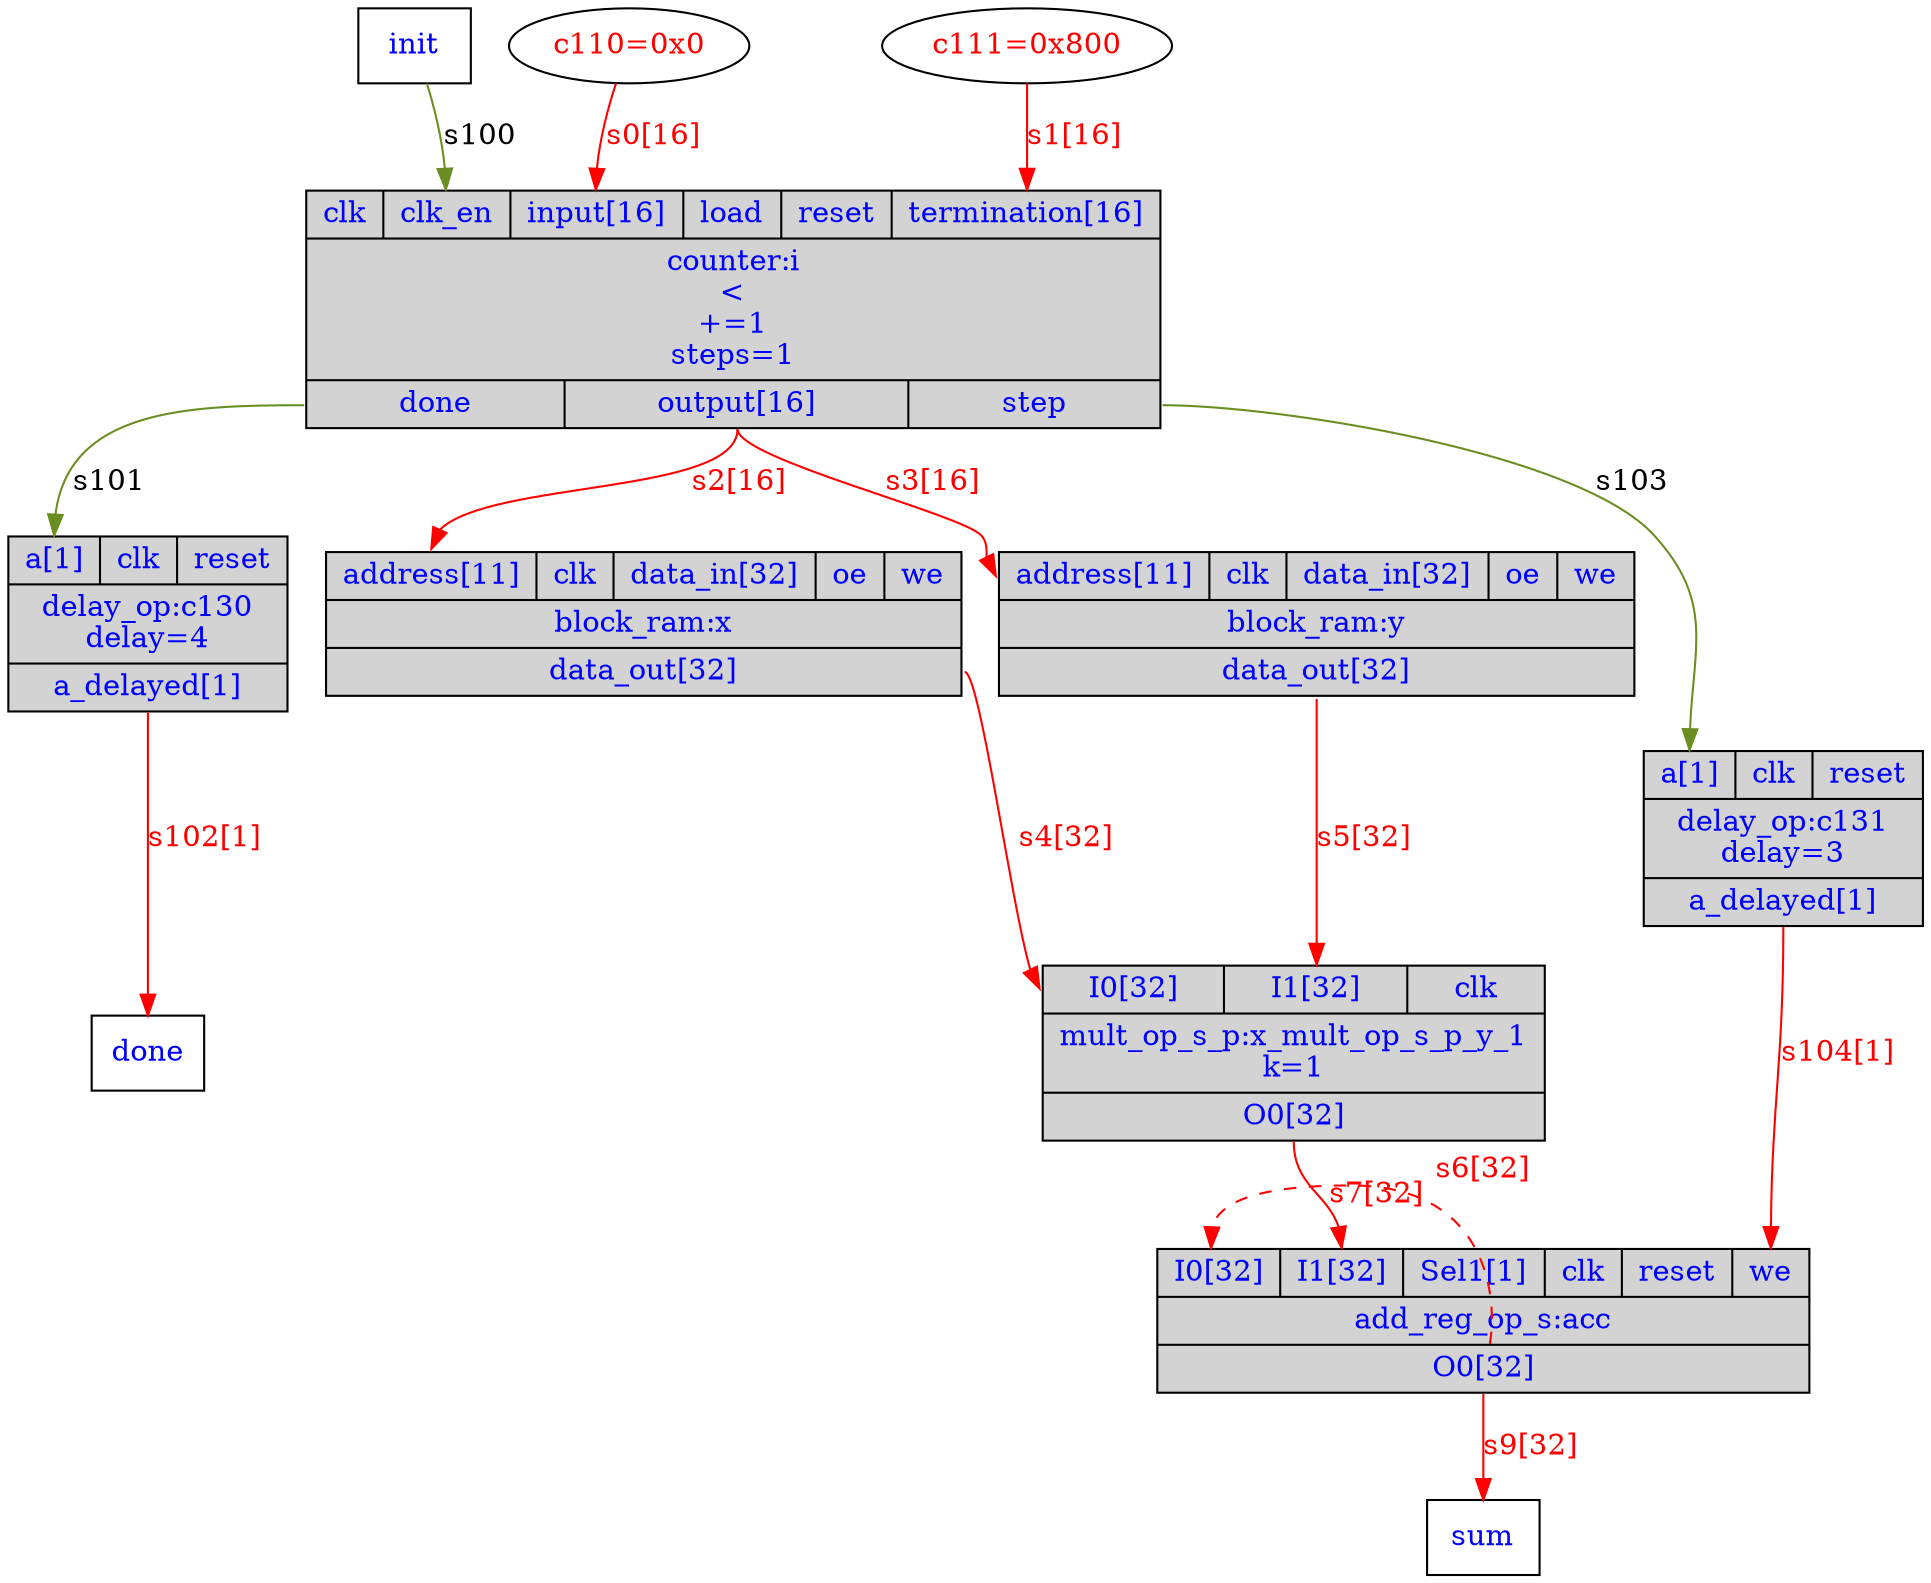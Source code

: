 digraph dotprod1 {
	// Components (Nodes)
	"done" [shape=msquare fontcolor=blue label="done"];
	"c131" [shape=record, fontcolor=blue, style="filled", fillcolor="lightgray", label="{{<a>a[1]|<clk>clk|<reset>reset}|delay_op:c131\ndelay=3|{<a_delayed>a_delayed[1]}}"];
	"c130" [shape=record, fontcolor=blue, style="filled", fillcolor="lightgray", label="{{<a>a[1]|<clk>clk|<reset>reset}|delay_op:c130\ndelay=4|{<a_delayed>a_delayed[1]}}"];
	"c110" [fontcolor=red label="c110=0x0"];
	"x_mult_op_s_p_y_1" [shape=record, fontcolor=blue, style="filled", fillcolor="lightgray", label="{{<I0>I0[32]|<I1>I1[32]|<clk>clk}|mult_op_s_p:x_mult_op_s_p_y_1\nk=1|{<O0>O0[32]}}"];
	"acc" [shape=record, fontcolor=blue, style="filled", fillcolor="lightgray", label="{{<I0>I0[32]|<I1>I1[32]|<Sel1>Sel1[1]|<clk>clk|<reset>reset|<we>we}|add_reg_op_s:acc|{<O0>O0[32]}}"];
	"c111" [fontcolor=red label="c111=0x800"];
	"x" [shape=record, fontcolor=blue, style="filled", fillcolor="lightgray", label="{{<address>address[11]|<clk>clk|<data_in>data_in[32]|<oe>oe|<we>we}|block_ram:x|{<data_out>data_out[32]}}"];
	"sum" [shape=msquare fontcolor=blue label="sum"];
	"y" [shape=record, fontcolor=blue, style="filled", fillcolor="lightgray", label="{{<address>address[11]|<clk>clk|<data_in>data_in[32]|<oe>oe|<we>we}|block_ram:y|{<data_out>data_out[32]}}"];
	"i" [shape=record, fontcolor=blue, style="filled", fillcolor="lightgray", label="{{<clk>clk|<clk_en>clk_en|<input>input[16]|<load>load|<reset>reset|<termination>termination[16]}|counter:i\n\<\n+=1\nsteps=1|{<done>done|<output>output[16]|<step>step}}"];
	"init" [shape=msquare fontcolor=blue label="init"];

	// Signals (Edges)
	"c110" -> "i":input [label="s0[16]" color=red fontcolor=red];
	"init" -> "i":clk_en [label="s100" color=olivedrab];
	"c131":a_delayed -> "acc":we [label="s104[1]" color=red fontcolor=red];
	"c130":a_delayed -> "done" [label="s102[1]" color=red fontcolor=red];
	"i":step -> "c131":a [label="s103" color=olivedrab];
	"i":done -> "c130":a [label="s101" color=olivedrab];
	"x_mult_op_s_p_y_1":O0 -> "acc":I1 [label="s7[32]" color=red fontcolor=red];
	"acc":O0 -> "sum" [label="s9[32]" color=red fontcolor=red];
	"y":data_out -> "x_mult_op_s_p_y_1":I1 [label="s5[32]" color=red fontcolor=red];
	"i":output -> "y":address [label="s3[16]" color=red fontcolor=red];
	"c111" -> "i":termination [label="s1[16]" color=red fontcolor=red];
	"acc":O0 -> "acc":I0 [label="s6[32]" color=red fontcolor=red style=dashed];
	"x":data_out -> "x_mult_op_s_p_y_1":I0 [label="s4[32]" color=red fontcolor=red];
	"i":output -> "x":address [label="s2[16]" color=red fontcolor=red];
}